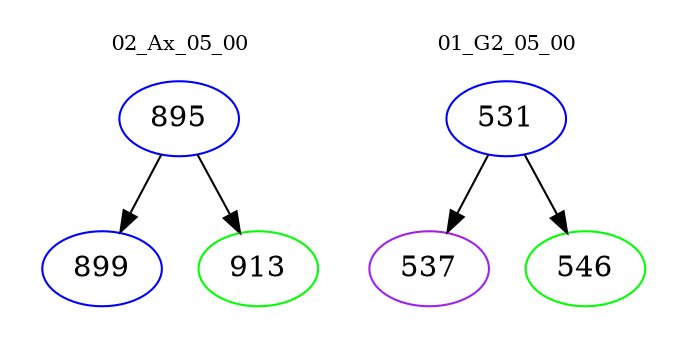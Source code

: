 digraph{
subgraph cluster_0 {
color = white
label = "02_Ax_05_00";
fontsize=10;
T0_895 [label="895", color="blue"]
T0_895 -> T0_899 [color="black"]
T0_899 [label="899", color="blue"]
T0_895 -> T0_913 [color="black"]
T0_913 [label="913", color="green"]
}
subgraph cluster_1 {
color = white
label = "01_G2_05_00";
fontsize=10;
T1_531 [label="531", color="blue"]
T1_531 -> T1_537 [color="black"]
T1_537 [label="537", color="purple"]
T1_531 -> T1_546 [color="black"]
T1_546 [label="546", color="green"]
}
}
